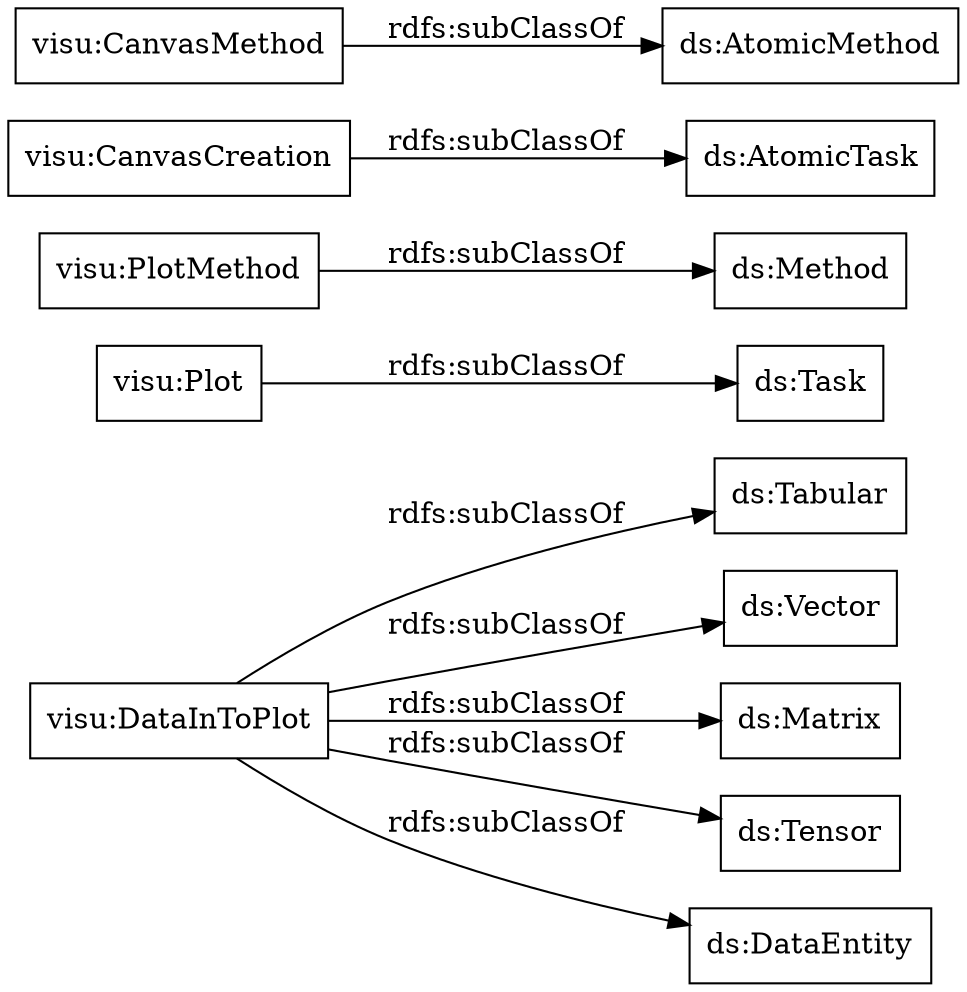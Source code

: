 digraph ar2dtool_diagram { 
rankdir=LR;
size="1000"
node [shape = rectangle, color="black"]; "visu:DataInToPlot" "visu:Plot" "visu:PlotMethod" "visu:CanvasCreation" "visu:CanvasMethod" ; /*classes style*/
	"visu:CanvasMethod" -> "ds:AtomicMethod" [ label = "rdfs:subClassOf" ];
	"visu:PlotMethod" -> "ds:Method" [ label = "rdfs:subClassOf" ];
	"visu:CanvasCreation" -> "ds:AtomicTask" [ label = "rdfs:subClassOf" ];
	"visu:DataInToPlot" -> "ds:Tabular" [ label = "rdfs:subClassOf" ];
	"visu:DataInToPlot" -> "ds:Vector" [ label = "rdfs:subClassOf" ];
	"visu:DataInToPlot" -> "ds:Matrix" [ label = "rdfs:subClassOf" ];
	"visu:DataInToPlot" -> "ds:Tensor" [ label = "rdfs:subClassOf" ];
	"visu:DataInToPlot" -> "ds:DataEntity" [ label = "rdfs:subClassOf" ];
	"visu:Plot" -> "ds:Task" [ label = "rdfs:subClassOf" ];

}
